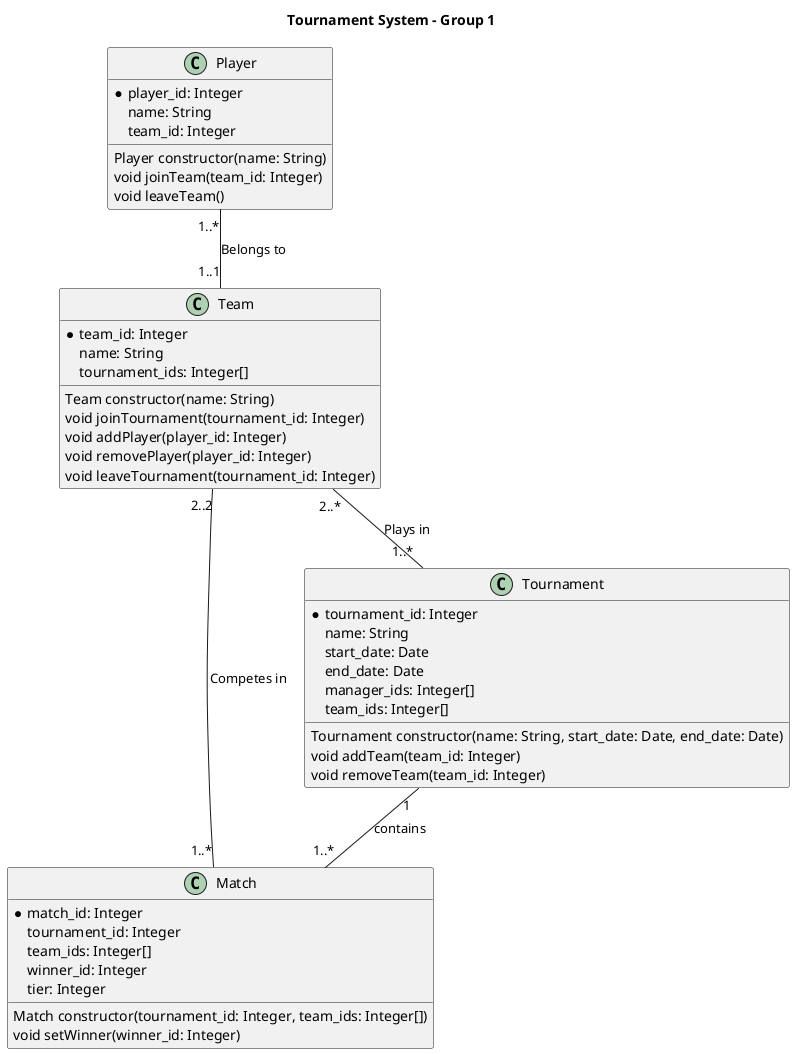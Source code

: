 @startuml Tournament System
' Internal development class diagram
' Describes database fields and object methods required
title Tournament System - Group 1 

class Match {
    *match_id: Integer
    tournament_id: Integer
    team_ids: Integer[]
    winner_id: Integer
    tier: Integer

    Match constructor(tournament_id: Integer, team_ids: Integer[])
    void setWinner(winner_id: Integer)
}
class Team {
    *team_id: Integer
    name: String
    tournament_ids: Integer[]

    Team constructor(name: String)
    void joinTournament(tournament_id: Integer)
    void addPlayer(player_id: Integer)
    void removePlayer(player_id: Integer)
    void leaveTournament(tournament_id: Integer)
}
class Player {
    *player_id: Integer
    name: String
    team_id: Integer


    Player constructor(name: String)
    void joinTeam(team_id: Integer)
    void leaveTeam()
}

class Tournament {
    *tournament_id: Integer
    name: String
    start_date: Date
    end_date: Date
    manager_ids: Integer[]
    team_ids: Integer[]

    Tournament constructor(name: String, start_date: Date, end_date: Date)
    void addTeam(team_id: Integer)
    void removeTeam(team_id: Integer)
}


Team "2..*" -- "1..*" Tournament : "Plays in"
Tournament "1" -- "1..*" Match : contains
Player "1..*" -- "1..1" Team : "Belongs to"
Team "2..2" -- "1..*" Match : "Competes in"


@enduml